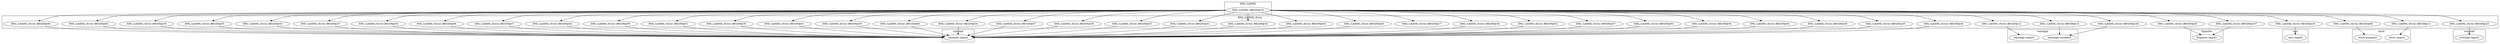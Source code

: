 digraph {
graph [overlap=false]
subgraph cluster_constant {
	label="constant";
	"constant::import";
}
subgraph cluster_warnings {
	label="warnings";
	"warnings::unimport";
	"warnings::import";
}
subgraph cluster_XML_LibXML {
	label="XML::LibXML";
	"XML::LibXML::BEGIN@24";
}
subgraph cluster_Exporter {
	label="Exporter";
	"Exporter::import";
}
subgraph cluster_XML_LibXML_Error {
	label="XML::LibXML::Error";
	"XML::LibXML::Error::BEGIN@45";
	"XML::LibXML::Error::BEGIN@12";
	"XML::LibXML::Error::BEGIN@20";
	"XML::LibXML::Error::BEGIN@56";
	"XML::LibXML::Error::BEGIN@63";
	"XML::LibXML::Error::BEGIN@57";
	"XML::LibXML::Error::BEGIN@245";
	"XML::LibXML::Error::BEGIN@40";
	"XML::LibXML::Error::BEGIN@49";
	"XML::LibXML::Error::BEGIN@19";
	"XML::LibXML::Error::BEGIN@42";
	"XML::LibXML::Error::BEGIN@41";
	"XML::LibXML::Error::BEGIN@53";
	"XML::LibXML::Error::BEGIN@36";
	"XML::LibXML::Error::BEGIN@15";
	"XML::LibXML::Error::BEGIN@34";
	"XML::LibXML::Error::BEGIN@60";
	"XML::LibXML::Error::BEGIN@50";
	"XML::LibXML::Error::BEGIN@17";
	"XML::LibXML::Error::BEGIN@61";
	"XML::LibXML::Error::BEGIN@35";
	"XML::LibXML::Error::BEGIN@51";
	"XML::LibXML::Error::BEGIN@59";
	"XML::LibXML::Error::BEGIN@11";
	"XML::LibXML::Error::BEGIN@47";
	"XML::LibXML::Error::BEGIN@48";
	"XML::LibXML::Error::BEGIN@83";
	"XML::LibXML::Error::BEGIN@37";
	"XML::LibXML::Error::BEGIN@43";
	"XML::LibXML::Error::BEGIN@55";
	"XML::LibXML::Error::BEGIN@22";
	"XML::LibXML::Error::BEGIN@65";
	"XML::LibXML::Error::BEGIN@66";
	"XML::LibXML::Error::BEGIN@257";
	"XML::LibXML::Error::BEGIN@58";
	"XML::LibXML::Error::BEGIN@64";
	"XML::LibXML::Error::BEGIN@52";
	"XML::LibXML::Error::BEGIN@44";
	"XML::LibXML::Error::BEGIN@67";
	"XML::LibXML::Error::BEGIN@62";
	"XML::LibXML::Error::BEGIN@54";
	"XML::LibXML::Error::BEGIN@39";
	"XML::LibXML::Error::BEGIN@46";
}
subgraph cluster_overload {
	label="overload";
	"overload::import";
}
subgraph cluster_vars {
	label="vars";
	"vars::import";
}
subgraph cluster_strict {
	label="strict";
	"strict::unimport";
	"strict::import";
}
"XML::LibXML::BEGIN@24" -> "XML::LibXML::Error::BEGIN@55";
"XML::LibXML::BEGIN@24" -> "XML::LibXML::Error::BEGIN@66";
"XML::LibXML::BEGIN@24" -> "XML::LibXML::Error::BEGIN@40";
"XML::LibXML::BEGIN@24" -> "XML::LibXML::Error::BEGIN@49";
"XML::LibXML::BEGIN@24" -> "XML::LibXML::Error::BEGIN@11";
"XML::LibXML::Error::BEGIN@22" -> "overload::import";
"XML::LibXML::BEGIN@24" -> "XML::LibXML::Error::BEGIN@20";
"XML::LibXML::BEGIN@24" -> "XML::LibXML::Error::BEGIN@35";
"XML::LibXML::BEGIN@24" -> "XML::LibXML::Error::BEGIN@42";
"XML::LibXML::BEGIN@24" -> "XML::LibXML::Error::BEGIN@53";
"XML::LibXML::BEGIN@24" -> "XML::LibXML::Error::BEGIN@52";
"XML::LibXML::BEGIN@24" -> "XML::LibXML::Error::BEGIN@51";
"XML::LibXML::BEGIN@24" -> "XML::LibXML::Error::BEGIN@257";
"XML::LibXML::BEGIN@24" -> "XML::LibXML::Error::BEGIN@67";
"XML::LibXML::Error::BEGIN@50" -> "constant::import";
"XML::LibXML::Error::BEGIN@61" -> "constant::import";
"XML::LibXML::Error::BEGIN@35" -> "constant::import";
"XML::LibXML::Error::BEGIN@55" -> "constant::import";
"XML::LibXML::Error::BEGIN@43" -> "constant::import";
"XML::LibXML::Error::BEGIN@66" -> "constant::import";
"XML::LibXML::Error::BEGIN@64" -> "constant::import";
"XML::LibXML::Error::BEGIN@39" -> "constant::import";
"XML::LibXML::Error::BEGIN@45" -> "constant::import";
"XML::LibXML::Error::BEGIN@57" -> "constant::import";
"XML::LibXML::Error::BEGIN@40" -> "constant::import";
"XML::LibXML::Error::BEGIN@49" -> "constant::import";
"XML::LibXML::Error::BEGIN@42" -> "constant::import";
"XML::LibXML::Error::BEGIN@53" -> "constant::import";
"XML::LibXML::Error::BEGIN@59" -> "constant::import";
"XML::LibXML::Error::BEGIN@47" -> "constant::import";
"XML::LibXML::Error::BEGIN@52" -> "constant::import";
"XML::LibXML::Error::BEGIN@67" -> "constant::import";
"XML::LibXML::Error::BEGIN@62" -> "constant::import";
"XML::LibXML::Error::BEGIN@41" -> "constant::import";
"XML::LibXML::Error::BEGIN@36" -> "constant::import";
"XML::LibXML::Error::BEGIN@34" -> "constant::import";
"XML::LibXML::Error::BEGIN@51" -> "constant::import";
"XML::LibXML::Error::BEGIN@37" -> "constant::import";
"XML::LibXML::Error::BEGIN@65" -> "constant::import";
"XML::LibXML::Error::BEGIN@44" -> "constant::import";
"XML::LibXML::Error::BEGIN@54" -> "constant::import";
"XML::LibXML::Error::BEGIN@46" -> "constant::import";
"XML::LibXML::Error::BEGIN@56" -> "constant::import";
"XML::LibXML::Error::BEGIN@63" -> "constant::import";
"XML::LibXML::Error::BEGIN@60" -> "constant::import";
"XML::LibXML::Error::BEGIN@48" -> "constant::import";
"XML::LibXML::Error::BEGIN@58" -> "constant::import";
"XML::LibXML::BEGIN@24" -> "XML::LibXML::Error::BEGIN@46";
"XML::LibXML::BEGIN@24" -> "XML::LibXML::Error::BEGIN@83";
"XML::LibXML::BEGIN@24" -> "XML::LibXML::Error::BEGIN@58";
"XML::LibXML::Error::BEGIN@11" -> "strict::import";
"XML::LibXML::BEGIN@24" -> "XML::LibXML::Error::BEGIN@47";
"XML::LibXML::BEGIN@24" -> "XML::LibXML::Error::BEGIN@15";
"XML::LibXML::BEGIN@24" -> "XML::LibXML::Error::BEGIN@22";
"XML::LibXML::BEGIN@24" -> "XML::LibXML::Error::BEGIN@63";
"XML::LibXML::Error::BEGIN@20" -> "Exporter::import";
"XML::LibXML::Error::BEGIN@257" -> "Exporter::import";
"XML::LibXML::BEGIN@24" -> "XML::LibXML::Error::BEGIN@50";
"XML::LibXML::BEGIN@24" -> "XML::LibXML::Error::BEGIN@17";
"XML::LibXML::BEGIN@24" -> "XML::LibXML::Error::BEGIN@36";
"XML::LibXML::Error::BEGIN@83" -> "strict::unimport";
"XML::LibXML::BEGIN@24" -> "XML::LibXML::Error::BEGIN@65";
"XML::LibXML::Error::BEGIN@12" -> "warnings::import";
"XML::LibXML::BEGIN@24" -> "XML::LibXML::Error::BEGIN@56";
"XML::LibXML::Error::BEGIN@19" -> "vars::import";
"XML::LibXML::Error::BEGIN@245" -> "warnings::unimport";
"XML::LibXML::Error::BEGIN@15" -> "warnings::unimport";
"XML::LibXML::BEGIN@24" -> "XML::LibXML::Error::BEGIN@62";
"XML::LibXML::BEGIN@24" -> "XML::LibXML::Error::BEGIN@19";
"XML::LibXML::BEGIN@24" -> "XML::LibXML::Error::BEGIN@41";
"XML::LibXML::BEGIN@24" -> "XML::LibXML::Error::BEGIN@44";
"XML::LibXML::BEGIN@24" -> "XML::LibXML::Error::BEGIN@54";
"XML::LibXML::BEGIN@24" -> "XML::LibXML::Error::BEGIN@12";
"XML::LibXML::BEGIN@24" -> "XML::LibXML::Error::BEGIN@60";
"XML::LibXML::BEGIN@24" -> "XML::LibXML::Error::BEGIN@245";
"XML::LibXML::BEGIN@24" -> "XML::LibXML::Error::BEGIN@43";
"XML::LibXML::BEGIN@24" -> "XML::LibXML::Error::BEGIN@39";
"XML::LibXML::BEGIN@24" -> "XML::LibXML::Error::BEGIN@59";
"XML::LibXML::BEGIN@24" -> "XML::LibXML::Error::BEGIN@37";
"XML::LibXML::BEGIN@24" -> "XML::LibXML::Error::BEGIN@61";
"XML::LibXML::BEGIN@24" -> "XML::LibXML::Error::BEGIN@64";
"XML::LibXML::BEGIN@24" -> "XML::LibXML::Error::BEGIN@45";
"XML::LibXML::BEGIN@24" -> "XML::LibXML::Error::BEGIN@57";
"XML::LibXML::BEGIN@24" -> "XML::LibXML::Error::BEGIN@34";
"XML::LibXML::BEGIN@24" -> "XML::LibXML::Error::BEGIN@48";
}
